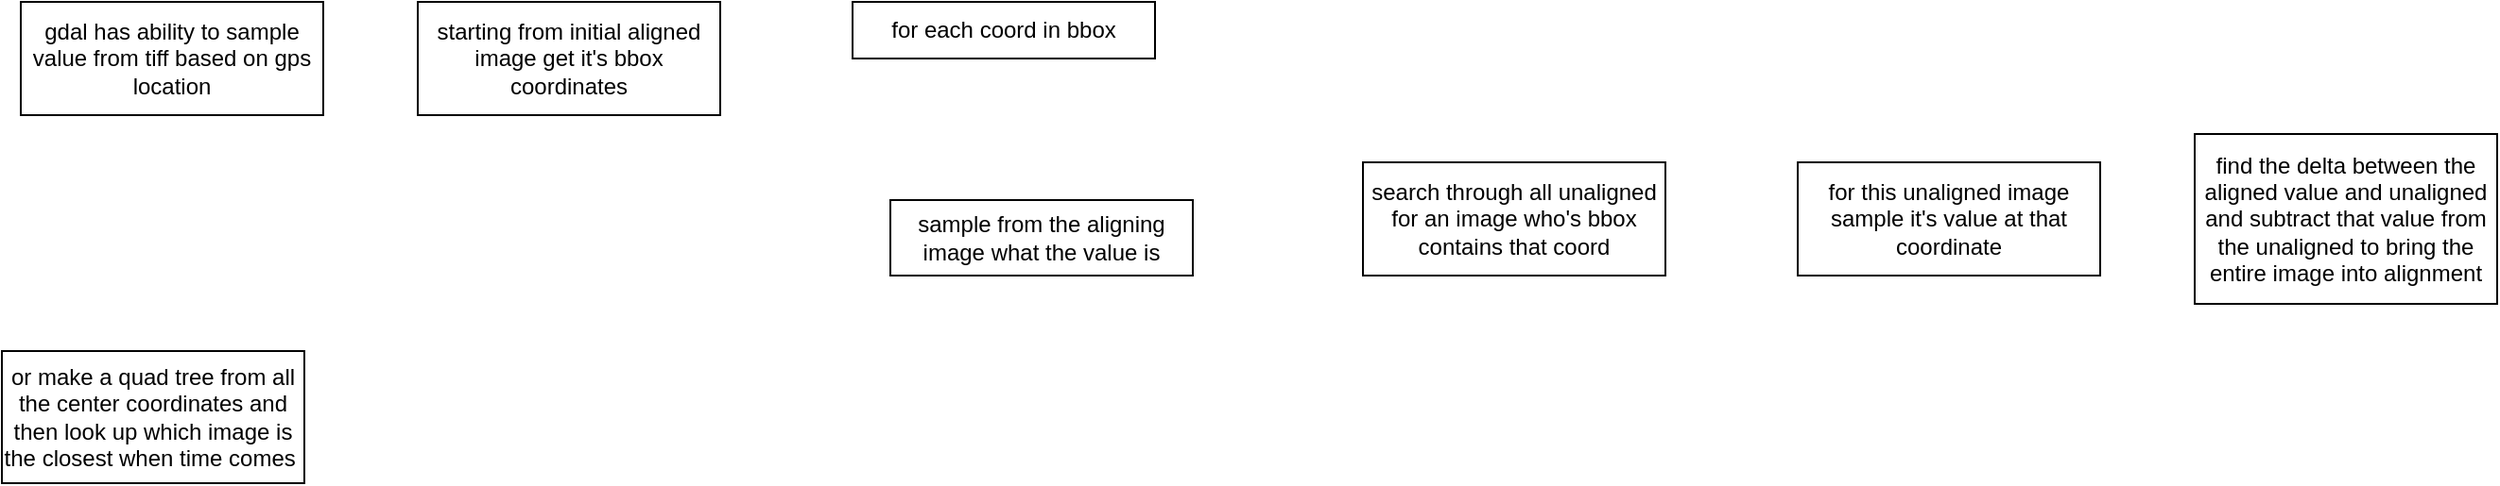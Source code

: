 <mxfile version="21.6.2" type="github">
  <diagram name="Page-1" id="pgbQvvDMkWVgytZyrWOZ">
    <mxGraphModel dx="1364" dy="766" grid="1" gridSize="10" guides="1" tooltips="1" connect="1" arrows="1" fold="1" page="1" pageScale="1" pageWidth="850" pageHeight="1100" math="0" shadow="0">
      <root>
        <mxCell id="0" />
        <mxCell id="1" parent="0" />
        <mxCell id="Y5qJZKl1_hITERiEZTMc-1" value="gdal has ability to sample value from tiff based on gps location" style="rounded=0;whiteSpace=wrap;html=1;resizeHeight=1;fixedWidth=1;autosize=1;" vertex="1" parent="1">
          <mxGeometry x="340" y="365" width="160" height="60" as="geometry" />
        </mxCell>
        <mxCell id="Y5qJZKl1_hITERiEZTMc-2" value="&lt;div&gt;starting from initial aligned image get it&#39;s bbox coordinates&lt;br&gt;&lt;/div&gt;" style="rounded=0;whiteSpace=wrap;html=1;resizeHeight=1;fixedWidth=1;autosize=1;" vertex="1" parent="1">
          <mxGeometry x="550" y="365" width="160" height="60" as="geometry" />
        </mxCell>
        <mxCell id="Y5qJZKl1_hITERiEZTMc-3" value="search through all unaligned for an image who&#39;s bbox contains that coord" style="rounded=0;whiteSpace=wrap;html=1;resizeHeight=1;fixedWidth=1;autosize=1;" vertex="1" parent="1">
          <mxGeometry x="1050" y="450" width="160" height="60" as="geometry" />
        </mxCell>
        <mxCell id="Y5qJZKl1_hITERiEZTMc-4" value="for each coord in bbox" style="rounded=0;whiteSpace=wrap;html=1;resizeHeight=1;fixedWidth=1;autosize=1;" vertex="1" parent="1">
          <mxGeometry x="780" y="365" width="160" height="30" as="geometry" />
        </mxCell>
        <mxCell id="Y5qJZKl1_hITERiEZTMc-5" value="sample from the aligning image what the value is" style="rounded=0;whiteSpace=wrap;html=1;resizeHeight=1;fixedWidth=1;autosize=1;" vertex="1" parent="1">
          <mxGeometry x="800" y="470" width="160" height="40" as="geometry" />
        </mxCell>
        <mxCell id="Y5qJZKl1_hITERiEZTMc-6" value="for this unaligned image sample it&#39;s value at that coordinate" style="rounded=0;whiteSpace=wrap;html=1;resizeHeight=1;fixedWidth=1;autosize=1;" vertex="1" parent="1">
          <mxGeometry x="1280" y="450" width="160" height="60" as="geometry" />
        </mxCell>
        <mxCell id="Y5qJZKl1_hITERiEZTMc-7" value="&lt;div&gt;find the delta between the aligned value and unaligned&lt;/div&gt;&lt;div&gt;and subtract that value from the unaligned to bring the entire image into alignment&lt;br&gt;&lt;/div&gt;" style="rounded=0;whiteSpace=wrap;html=1;resizeHeight=1;fixedWidth=1;autosize=1;" vertex="1" parent="1">
          <mxGeometry x="1490" y="435" width="160" height="90" as="geometry" />
        </mxCell>
        <mxCell id="Y5qJZKl1_hITERiEZTMc-8" value="or make a quad tree from all the center coordinates and then look up which image is the closest when time comes&amp;nbsp; " style="rounded=0;whiteSpace=wrap;html=1;resizeHeight=1;fixedWidth=1;autosize=1;" vertex="1" parent="1">
          <mxGeometry x="330" y="550" width="160" height="70" as="geometry" />
        </mxCell>
      </root>
    </mxGraphModel>
  </diagram>
</mxfile>
